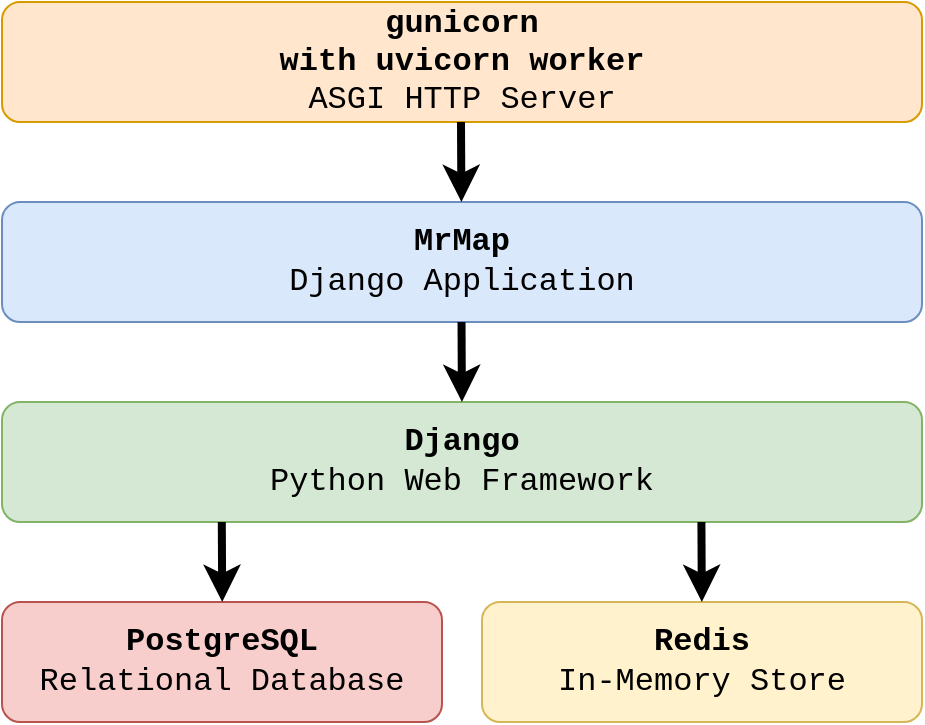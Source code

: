 <mxfile version="21.1.2" type="device">
  <diagram id="F1luIscRZNPnV9mhacil" name="Page-1">
    <mxGraphModel dx="1106" dy="669" grid="1" gridSize="10" guides="1" tooltips="1" connect="1" arrows="1" fold="1" page="1" pageScale="1" pageWidth="850" pageHeight="1100" math="0" shadow="0">
      <root>
        <mxCell id="0" />
        <mxCell id="1" parent="0" />
        <mxCell id="WHChVX9X3OTfIDIc31mm-3" value="&lt;div style=&quot;font-size: 16px&quot;&gt;&lt;b&gt;MrMap&lt;/b&gt;&lt;/div&gt;&lt;div style=&quot;font-size: 16px&quot;&gt;&lt;font&gt;Django Application&lt;/font&gt;&lt;font style=&quot;font-size: 16px&quot;&gt;&lt;br style=&quot;font-size: 16px&quot;&gt;&lt;/font&gt;&lt;/div&gt;" style="rounded=1;whiteSpace=wrap;html=1;fillColor=#dae8fc;strokeColor=#6c8ebf;fontFamily=Courier New;fontSize=16;" parent="1" vertex="1">
          <mxGeometry x="50" y="320" width="460" height="60" as="geometry" />
        </mxCell>
        <mxCell id="WHChVX9X3OTfIDIc31mm-4" value="&lt;div style=&quot;font-size: 16px&quot;&gt;&lt;b&gt;Django&lt;/b&gt;&lt;/div&gt;&lt;div style=&quot;font-size: 16px&quot;&gt;&lt;font&gt;Python Web Framework&lt;/font&gt;&lt;font style=&quot;font-size: 16px&quot;&gt;&lt;br style=&quot;font-size: 16px&quot;&gt;&lt;/font&gt;&lt;/div&gt;" style="rounded=1;whiteSpace=wrap;html=1;fillColor=#d5e8d4;strokeColor=#82b366;fontFamily=Courier New;fontSize=16;" parent="1" vertex="1">
          <mxGeometry x="50" y="420" width="460" height="60" as="geometry" />
        </mxCell>
        <mxCell id="WHChVX9X3OTfIDIc31mm-5" value="&lt;div style=&quot;font-size: 16px&quot;&gt;&lt;b&gt;PostgreSQL&lt;/b&gt;&lt;/div&gt;&lt;div style=&quot;font-size: 16px&quot;&gt;&lt;font&gt;Relational Database&lt;/font&gt;&lt;font style=&quot;font-size: 16px&quot;&gt;&lt;br style=&quot;font-size: 16px&quot;&gt;&lt;/font&gt;&lt;/div&gt;" style="rounded=1;whiteSpace=wrap;html=1;fillColor=#f8cecc;strokeColor=#b85450;fontFamily=Courier New;fontSize=16;" parent="1" vertex="1">
          <mxGeometry x="50" y="520" width="220" height="60" as="geometry" />
        </mxCell>
        <mxCell id="WHChVX9X3OTfIDIc31mm-6" value="&lt;div style=&quot;font-size: 16px&quot;&gt;&lt;b&gt;Redis&lt;/b&gt;&lt;/div&gt;&lt;div style=&quot;font-size: 16px&quot;&gt;&lt;font&gt;In-Memory Store&lt;/font&gt;&lt;font style=&quot;font-size: 16px&quot;&gt;&lt;br style=&quot;font-size: 16px&quot;&gt;&lt;/font&gt;&lt;/div&gt;" style="rounded=1;whiteSpace=wrap;html=1;fillColor=#fff2cc;strokeColor=#d6b656;fontFamily=Courier New;fontSize=16;" parent="1" vertex="1">
          <mxGeometry x="290" y="520" width="220" height="60" as="geometry" />
        </mxCell>
        <mxCell id="WHChVX9X3OTfIDIc31mm-10" value="" style="endArrow=classic;html=1;fontFamily=Verdana;fontSize=16;entryX=0.5;entryY=0;entryDx=0;entryDy=0;exitX=0.214;exitY=1;exitDx=0;exitDy=0;exitPerimeter=0;strokeWidth=4;" parent="1" edge="1">
          <mxGeometry width="50" height="50" relative="1" as="geometry">
            <mxPoint x="279.76" y="380" as="sourcePoint" />
            <mxPoint x="279.96" y="420" as="targetPoint" />
          </mxGeometry>
        </mxCell>
        <mxCell id="WHChVX9X3OTfIDIc31mm-11" value="" style="endArrow=classic;html=1;fontFamily=Verdana;fontSize=16;entryX=0.5;entryY=0;entryDx=0;entryDy=0;exitX=0.214;exitY=1;exitDx=0;exitDy=0;exitPerimeter=0;strokeWidth=4;" parent="1" edge="1">
          <mxGeometry width="50" height="50" relative="1" as="geometry">
            <mxPoint x="159.9" y="480" as="sourcePoint" />
            <mxPoint x="160.1" y="520" as="targetPoint" />
          </mxGeometry>
        </mxCell>
        <mxCell id="WHChVX9X3OTfIDIc31mm-12" value="" style="endArrow=classic;html=1;fontFamily=Verdana;fontSize=16;entryX=0.5;entryY=0;entryDx=0;entryDy=0;exitX=0.214;exitY=1;exitDx=0;exitDy=0;exitPerimeter=0;strokeWidth=4;" parent="1" edge="1">
          <mxGeometry width="50" height="50" relative="1" as="geometry">
            <mxPoint x="399.71" y="480" as="sourcePoint" />
            <mxPoint x="399.91" y="520" as="targetPoint" />
          </mxGeometry>
        </mxCell>
        <mxCell id="anWsnNjYM2s4av0AEM0t-1" value="&lt;div style=&quot;font-size: 16px&quot;&gt;&lt;b&gt;gunicorn&lt;/b&gt;&lt;/div&gt;&lt;div style=&quot;font-size: 16px&quot;&gt;&lt;b&gt;with uvicorn worker&lt;/b&gt;&lt;/div&gt;&lt;div style=&quot;font-size: 16px&quot;&gt;&lt;font&gt;ASGI HTTP Server&lt;/font&gt;&lt;font style=&quot;font-size: 16px&quot;&gt;&lt;br style=&quot;font-size: 16px&quot;&gt;&lt;/font&gt;&lt;/div&gt;" style="rounded=1;whiteSpace=wrap;html=1;fillColor=#ffe6cc;strokeColor=#d79b00;fontFamily=Courier New;fontSize=16;" parent="1" vertex="1">
          <mxGeometry x="50" y="220" width="460" height="60" as="geometry" />
        </mxCell>
        <mxCell id="CVpZFZj98aiqDIkdmi8A-1" value="" style="endArrow=classic;html=1;fontFamily=Verdana;fontSize=16;entryX=0.5;entryY=0;entryDx=0;entryDy=0;exitX=0.214;exitY=1;exitDx=0;exitDy=0;exitPerimeter=0;strokeWidth=4;" parent="1" edge="1">
          <mxGeometry width="50" height="50" relative="1" as="geometry">
            <mxPoint x="279.5" y="280" as="sourcePoint" />
            <mxPoint x="279.7" y="320" as="targetPoint" />
          </mxGeometry>
        </mxCell>
      </root>
    </mxGraphModel>
  </diagram>
</mxfile>
